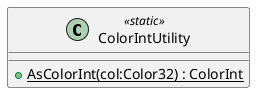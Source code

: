 @startuml
class ColorIntUtility <<static>> {
    + {static} AsColorInt(col:Color32) : ColorInt
}
@enduml
